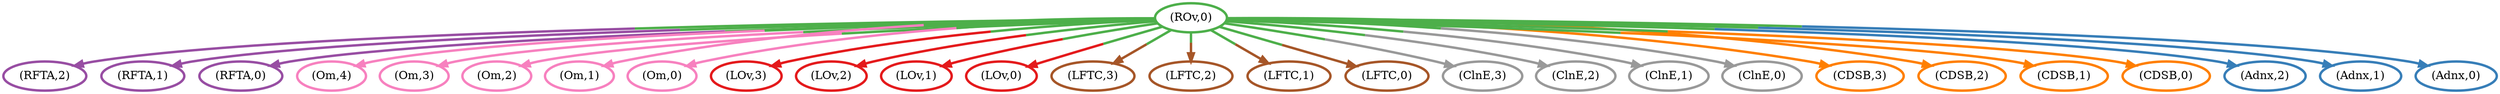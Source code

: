 digraph G {
	27 [penwidth=3,colorscheme=set19,color=4,label="(RFTA,2)"]
	26 [penwidth=3,colorscheme=set19,color=4,label="(RFTA,1)"]
	25 [penwidth=3,colorscheme=set19,color=4,label="(RFTA,0)"]
	24 [penwidth=3,colorscheme=set19,color=8,label="(Om,4)"]
	23 [penwidth=3,colorscheme=set19,color=8,label="(Om,3)"]
	22 [penwidth=3,colorscheme=set19,color=8,label="(Om,2)"]
	21 [penwidth=3,colorscheme=set19,color=8,label="(Om,1)"]
	20 [penwidth=3,colorscheme=set19,color=8,label="(Om,0)"]
	19 [penwidth=3,colorscheme=set19,color=1,label="(LOv,3)"]
	18 [penwidth=3,colorscheme=set19,color=1,label="(LOv,2)"]
	17 [penwidth=3,colorscheme=set19,color=1,label="(LOv,1)"]
	16 [penwidth=3,colorscheme=set19,color=1,label="(LOv,0)"]
	15 [penwidth=3,colorscheme=set19,color=7,label="(LFTC,3)"]
	14 [penwidth=3,colorscheme=set19,color=7,label="(LFTC,2)"]
	13 [penwidth=3,colorscheme=set19,color=7,label="(LFTC,1)"]
	12 [penwidth=3,colorscheme=set19,color=7,label="(LFTC,0)"]
	11 [penwidth=3,colorscheme=set19,color=9,label="(ClnE,3)"]
	10 [penwidth=3,colorscheme=set19,color=9,label="(ClnE,2)"]
	9 [penwidth=3,colorscheme=set19,color=9,label="(ClnE,1)"]
	8 [penwidth=3,colorscheme=set19,color=9,label="(ClnE,0)"]
	7 [penwidth=3,colorscheme=set19,color=5,label="(CDSB,3)"]
	6 [penwidth=3,colorscheme=set19,color=5,label="(CDSB,2)"]
	5 [penwidth=3,colorscheme=set19,color=5,label="(CDSB,1)"]
	4 [penwidth=3,colorscheme=set19,color=5,label="(CDSB,0)"]
	3 [penwidth=3,colorscheme=set19,color=2,label="(Adnx,2)"]
	2 [penwidth=3,colorscheme=set19,color=2,label="(Adnx,1)"]
	1 [penwidth=3,colorscheme=set19,color=2,label="(Adnx,0)"]
	0 [penwidth=3,colorscheme=set19,color=3,label="(ROv,0)"]
	0 -> 27 [penwidth=3,colorscheme=set19,color="3;0.5:4"]
	0 -> 26 [penwidth=3,colorscheme=set19,color="3;0.5:4"]
	0 -> 25 [penwidth=3,colorscheme=set19,color="3;0.5:4"]
	0 -> 24 [penwidth=3,colorscheme=set19,color="3;0.5:8"]
	0 -> 23 [penwidth=3,colorscheme=set19,color="3;0.5:8"]
	0 -> 22 [penwidth=3,colorscheme=set19,color="3;0.5:8"]
	0 -> 21 [penwidth=3,colorscheme=set19,color="3;0.5:8"]
	0 -> 20 [penwidth=3,colorscheme=set19,color="3;0.5:8"]
	0 -> 19 [penwidth=3,colorscheme=set19,color="3;0.5:1"]
	0 -> 18 [penwidth=3,colorscheme=set19,color="3;0.5:1"]
	0 -> 17 [penwidth=3,colorscheme=set19,color="3;0.5:1"]
	0 -> 16 [penwidth=3,colorscheme=set19,color="3;0.5:1"]
	0 -> 15 [penwidth=3,colorscheme=set19,color="3;0.5:7"]
	0 -> 14 [penwidth=3,colorscheme=set19,color="3;0.5:7"]
	0 -> 13 [penwidth=3,colorscheme=set19,color="3;0.5:7"]
	0 -> 12 [penwidth=3,colorscheme=set19,color="3;0.5:7"]
	0 -> 11 [penwidth=3,colorscheme=set19,color="3;0.5:9"]
	0 -> 10 [penwidth=3,colorscheme=set19,color="3;0.5:9"]
	0 -> 9 [penwidth=3,colorscheme=set19,color="3;0.5:9"]
	0 -> 8 [penwidth=3,colorscheme=set19,color="3;0.5:9"]
	0 -> 7 [penwidth=3,colorscheme=set19,color="3;0.5:5"]
	0 -> 6 [penwidth=3,colorscheme=set19,color="3;0.5:5"]
	0 -> 5 [penwidth=3,colorscheme=set19,color="3;0.5:5"]
	0 -> 4 [penwidth=3,colorscheme=set19,color="3;0.5:5"]
	0 -> 3 [penwidth=3,colorscheme=set19,color="3;0.5:2"]
	0 -> 2 [penwidth=3,colorscheme=set19,color="3;0.5:2"]
	0 -> 1 [penwidth=3,colorscheme=set19,color="3;0.5:2"]
}